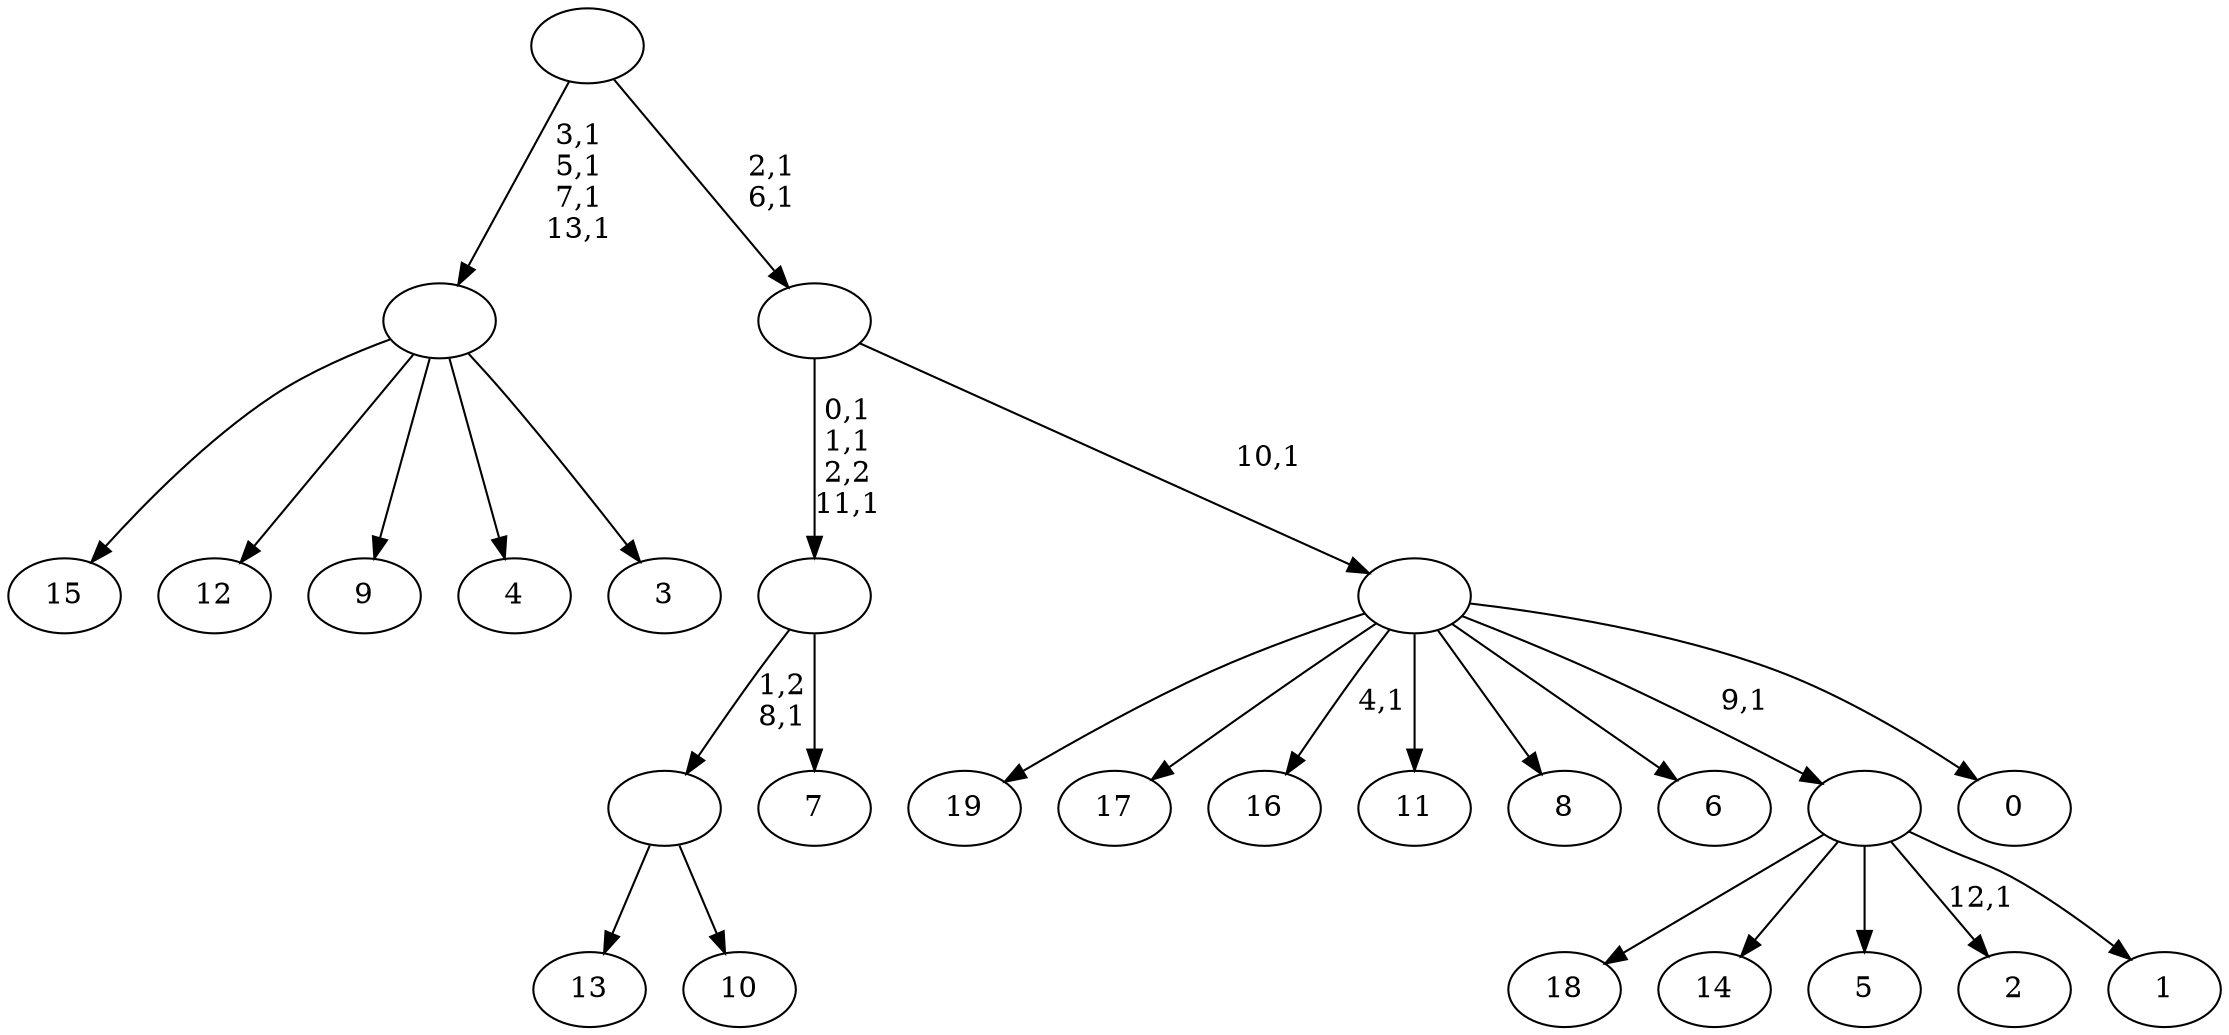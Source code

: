 digraph T {
	34 [label="19"]
	33 [label="18"]
	32 [label="17"]
	31 [label="16"]
	29 [label="15"]
	28 [label="14"]
	27 [label="13"]
	26 [label="12"]
	25 [label="11"]
	24 [label="10"]
	23 [label=""]
	22 [label="9"]
	21 [label="8"]
	20 [label="7"]
	19 [label=""]
	16 [label="6"]
	15 [label="5"]
	14 [label="4"]
	13 [label="3"]
	12 [label=""]
	8 [label="2"]
	6 [label="1"]
	5 [label=""]
	4 [label="0"]
	3 [label=""]
	2 [label=""]
	0 [label=""]
	23 -> 27 [label=""]
	23 -> 24 [label=""]
	19 -> 23 [label="1,2\n8,1"]
	19 -> 20 [label=""]
	12 -> 29 [label=""]
	12 -> 26 [label=""]
	12 -> 22 [label=""]
	12 -> 14 [label=""]
	12 -> 13 [label=""]
	5 -> 8 [label="12,1"]
	5 -> 33 [label=""]
	5 -> 28 [label=""]
	5 -> 15 [label=""]
	5 -> 6 [label=""]
	3 -> 31 [label="4,1"]
	3 -> 34 [label=""]
	3 -> 32 [label=""]
	3 -> 25 [label=""]
	3 -> 21 [label=""]
	3 -> 16 [label=""]
	3 -> 5 [label="9,1"]
	3 -> 4 [label=""]
	2 -> 19 [label="0,1\n1,1\n2,2\n11,1"]
	2 -> 3 [label="10,1"]
	0 -> 2 [label="2,1\n6,1"]
	0 -> 12 [label="3,1\n5,1\n7,1\n13,1"]
}
